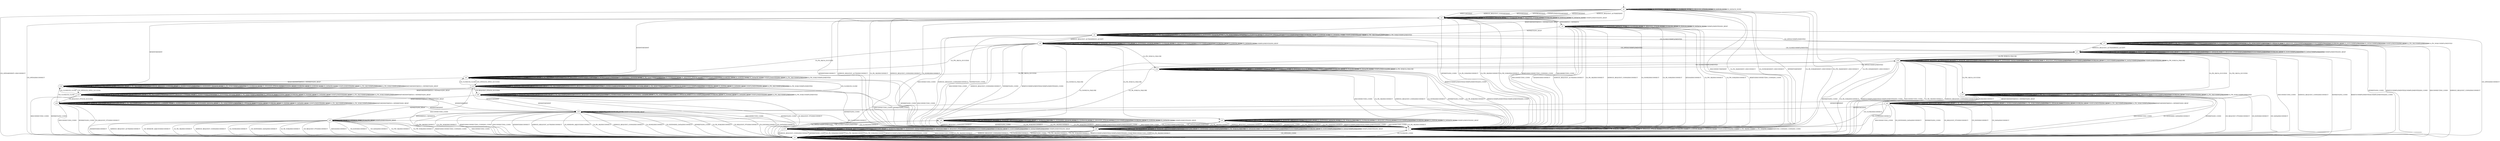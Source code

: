 digraph h0 {
s0 [label="s0"];
s1 [label="s1"];
s2 [label="s2"];
s3 [label="s3"];
s4 [label="s4"];
s5 [label="s5"];
s6 [label="s6"];
s7 [label="s7"];
s8 [label="s8"];
s9 [label="s9"];
s10 [label="s10"];
s11 [label="s11"];
s12 [label="s12"];
s13 [label="s13"];
s14 [label="s14"];
s15 [label="s15"];
s16 [label="s16"];
s17 [label="s17"];
s18 [label="s18"];
s19 [label="s19"];
s20 [label="s20"];
s21 [label="s21"];
s22 [label="s22"];
s23 [label="s23"];
s24 [label="s24"];
s0 -> s1 [label="DISCONNECT/KEXINIT"];
s0 -> s2 [label="KEXINIT/KEXINIT"];
s0 -> s2 [label="SERVICE_REQUEST_AUTH/KEXINIT"];
s0 -> s0 [label="CH_WINDOW_ADJUST/CH_NONE"];
s0 -> s2 [label="DEBUG/KEXINIT"];
s0 -> s1 [label="UA_PK_OK/KEXINIT+DISCONNECT"];
s0 -> s2 [label="SERVICE_REQUEST_CONN/KEXINIT"];
s0 -> s1 [label="UA_NONE/KEXINIT+DISCONNECT"];
s0 -> s0 [label="CH_EXTENDED_DATA/CH_NONE"];
s0 -> s1 [label="NEWKEYS/KEXINIT"];
s0 -> s1 [label="UA_PK_NOK/KEXINIT+DISCONNECT"];
s0 -> s3 [label="CH_OPEN/KEXINIT+DISCONNECT"];
s0 -> s0 [label="CH_CLOSE/CH_NONE"];
s0 -> s0 [label="CH_REQUEST_PTY/CH_NONE"];
s0 -> s2 [label="KEX30/KEXINIT"];
s0 -> s2 [label="IGNORE/KEXINIT"];
s0 -> s0 [label="CH_EOF/CH_NONE"];
s0 -> s0 [label="CH_DATA/CH_NONE"];
s0 -> s2 [label="UNIMPLEMENTED/KEXINIT"];
s0 -> s1 [label="UA_PW_OK/KEXINIT+DISCONNECT"];
s0 -> s1 [label="UA_PW_NOK/KEXINIT+DISCONNECT"];
s0 -> s4 [label="REKEY/KEXINIT|KEX31+NEWKEYS|NO_RESP"];
s1 -> s1 [label="DISCONNECT/NO_CONN"];
s1 -> s1 [label="KEXINIT/NO_CONN"];
s1 -> s1 [label="SERVICE_REQUEST_AUTH/NO_CONN"];
s1 -> s1 [label="CH_WINDOW_ADJUST/CH_NONE"];
s1 -> s1 [label="DEBUG/NO_CONN"];
s1 -> s1 [label="UA_PK_OK/NO_CONN"];
s1 -> s1 [label="SERVICE_REQUEST_CONN/NO_CONN"];
s1 -> s1 [label="UA_NONE/NO_CONN"];
s1 -> s1 [label="CH_EXTENDED_DATA/CH_NONE"];
s1 -> s1 [label="NEWKEYS/NO_CONN"];
s1 -> s1 [label="UA_PK_NOK/NO_CONN"];
s1 -> s3 [label="CH_OPEN/NO_CONN"];
s1 -> s1 [label="CH_CLOSE/CH_NONE"];
s1 -> s1 [label="CH_REQUEST_PTY/CH_NONE"];
s1 -> s1 [label="KEX30/NO_CONN"];
s1 -> s1 [label="IGNORE/NO_CONN"];
s1 -> s1 [label="CH_EOF/CH_NONE"];
s1 -> s1 [label="CH_DATA/CH_NONE"];
s1 -> s1 [label="UNIMPLEMENTED/NO_CONN"];
s1 -> s1 [label="UA_PW_OK/NO_CONN"];
s1 -> s1 [label="UA_PW_NOK/NO_CONN"];
s1 -> s1 [label="REKEY/NO_CONN|NO_CONN|NO_CONN"];
s2 -> s1 [label="DISCONNECT/NO_CONN"];
s2 -> s1 [label="KEXINIT/DISCONNECT"];
s2 -> s1 [label="SERVICE_REQUEST_AUTH/DISCONNECT"];
s2 -> s2 [label="CH_WINDOW_ADJUST/CH_NONE"];
s2 -> s2 [label="DEBUG/NO_RESP"];
s2 -> s1 [label="UA_PK_OK/DISCONNECT"];
s2 -> s1 [label="SERVICE_REQUEST_CONN/DISCONNECT"];
s2 -> s1 [label="UA_NONE/DISCONNECT"];
s2 -> s2 [label="CH_EXTENDED_DATA/CH_NONE"];
s2 -> s1 [label="NEWKEYS/NO_CONN"];
s2 -> s1 [label="UA_PK_NOK/DISCONNECT"];
s2 -> s3 [label="CH_OPEN/DISCONNECT"];
s2 -> s2 [label="CH_CLOSE/CH_NONE"];
s2 -> s2 [label="CH_REQUEST_PTY/CH_NONE"];
s2 -> s5 [label="KEX30/KEX31+NEWKEYS"];
s2 -> s2 [label="IGNORE/NO_RESP"];
s2 -> s2 [label="CH_EOF/CH_NONE"];
s2 -> s2 [label="CH_DATA/CH_NONE"];
s2 -> s2 [label="UNIMPLEMENTED/NO_RESP"];
s2 -> s1 [label="UA_PW_OK/DISCONNECT"];
s2 -> s1 [label="UA_PW_NOK/DISCONNECT"];
s2 -> s1 [label="REKEY/DISCONNECT|NO_CONN|NO_CONN"];
s3 -> s3 [label="DISCONNECT/NO_CONN"];
s3 -> s3 [label="KEXINIT/NO_CONN"];
s3 -> s3 [label="SERVICE_REQUEST_AUTH/NO_CONN"];
s3 -> s3 [label="CH_WINDOW_ADJUST/NO_CONN"];
s3 -> s3 [label="DEBUG/NO_CONN"];
s3 -> s3 [label="UA_PK_OK/NO_CONN"];
s3 -> s3 [label="SERVICE_REQUEST_CONN/NO_CONN"];
s3 -> s3 [label="UA_NONE/NO_CONN"];
s3 -> s3 [label="CH_EXTENDED_DATA/NO_CONN"];
s3 -> s3 [label="NEWKEYS/NO_CONN"];
s3 -> s3 [label="UA_PK_NOK/NO_CONN"];
s3 -> s3 [label="CH_OPEN/CH_MAX"];
s3 -> s1 [label="CH_CLOSE/NO_CONN"];
s3 -> s3 [label="CH_REQUEST_PTY/NO_CONN"];
s3 -> s3 [label="KEX30/NO_CONN"];
s3 -> s3 [label="IGNORE/NO_CONN"];
s3 -> s3 [label="CH_EOF/NO_CONN"];
s3 -> s3 [label="CH_DATA/NO_CONN"];
s3 -> s3 [label="UNIMPLEMENTED/NO_CONN"];
s3 -> s3 [label="UA_PW_OK/NO_CONN"];
s3 -> s3 [label="UA_PW_NOK/NO_CONN"];
s3 -> s3 [label="REKEY/NO_CONN|NO_CONN|NO_CONN"];
s4 -> s1 [label="DISCONNECT/NO_CONN"];
s4 -> s4 [label="KEXINIT/UNIMPLEMENTED"];
s4 -> s6 [label="SERVICE_REQUEST_AUTH/SERVICE_ACCEPT"];
s4 -> s4 [label="CH_WINDOW_ADJUST/CH_NONE"];
s4 -> s4 [label="DEBUG/NO_RESP"];
s4 -> s4 [label="UA_PK_OK/UNIMPLEMENTED"];
s4 -> s1 [label="SERVICE_REQUEST_CONN/DISCONNECT"];
s4 -> s4 [label="UA_NONE/UNIMPLEMENTED"];
s4 -> s4 [label="CH_EXTENDED_DATA/CH_NONE"];
s4 -> s1 [label="NEWKEYS/NO_CONN"];
s4 -> s4 [label="UA_PK_NOK/UNIMPLEMENTED"];
s4 -> s7 [label="CH_OPEN/UNIMPLEMENTED"];
s4 -> s4 [label="CH_CLOSE/CH_NONE"];
s4 -> s4 [label="CH_REQUEST_PTY/CH_NONE"];
s4 -> s4 [label="KEX30/UNIMPLEMENTED"];
s4 -> s4 [label="IGNORE/NO_RESP"];
s4 -> s4 [label="CH_EOF/CH_NONE"];
s4 -> s4 [label="CH_DATA/CH_NONE"];
s4 -> s4 [label="UNIMPLEMENTED/NO_RESP"];
s4 -> s4 [label="UA_PW_OK/UNIMPLEMENTED"];
s4 -> s4 [label="UA_PW_NOK/UNIMPLEMENTED"];
s4 -> s1 [label="REKEY/UNIMPLEMENTED|UNIMPLEMENTED|NO_CONN"];
s5 -> s1 [label="DISCONNECT/NO_CONN"];
s5 -> s1 [label="KEXINIT/DISCONNECT"];
s5 -> s1 [label="SERVICE_REQUEST_AUTH/DISCONNECT"];
s5 -> s5 [label="CH_WINDOW_ADJUST/CH_NONE"];
s5 -> s5 [label="DEBUG/NO_RESP"];
s5 -> s1 [label="UA_PK_OK/DISCONNECT"];
s5 -> s1 [label="SERVICE_REQUEST_CONN/DISCONNECT"];
s5 -> s1 [label="UA_NONE/DISCONNECT"];
s5 -> s5 [label="CH_EXTENDED_DATA/CH_NONE"];
s5 -> s4 [label="NEWKEYS/NO_RESP"];
s5 -> s1 [label="UA_PK_NOK/DISCONNECT"];
s5 -> s3 [label="CH_OPEN/DISCONNECT"];
s5 -> s5 [label="CH_CLOSE/CH_NONE"];
s5 -> s5 [label="CH_REQUEST_PTY/CH_NONE"];
s5 -> s1 [label="KEX30/DISCONNECT"];
s5 -> s5 [label="IGNORE/NO_RESP"];
s5 -> s5 [label="CH_EOF/CH_NONE"];
s5 -> s5 [label="CH_DATA/CH_NONE"];
s5 -> s5 [label="UNIMPLEMENTED/NO_RESP"];
s5 -> s1 [label="UA_PW_OK/DISCONNECT"];
s5 -> s1 [label="UA_PW_NOK/DISCONNECT"];
s5 -> s1 [label="REKEY/DISCONNECT|NO_CONN|NO_CONN"];
s6 -> s1 [label="DISCONNECT/NO_CONN"];
s6 -> s6 [label="KEXINIT/UNIMPLEMENTED"];
s6 -> s6 [label="SERVICE_REQUEST_AUTH/SERVICE_ACCEPT"];
s6 -> s6 [label="CH_WINDOW_ADJUST/CH_NONE"];
s6 -> s6 [label="DEBUG/NO_RESP"];
s6 -> s8 [label="UA_PK_OK/UA_SUCCESS"];
s6 -> s1 [label="SERVICE_REQUEST_CONN/DISCONNECT"];
s6 -> s9 [label="UA_NONE/UA_FAILURE"];
s6 -> s6 [label="CH_EXTENDED_DATA/CH_NONE"];
s6 -> s1 [label="NEWKEYS/NO_CONN"];
s6 -> s10 [label="UA_PK_NOK/UA_FAILURE"];
s6 -> s11 [label="CH_OPEN/UNIMPLEMENTED"];
s6 -> s6 [label="CH_CLOSE/CH_NONE"];
s6 -> s6 [label="CH_REQUEST_PTY/CH_NONE"];
s6 -> s6 [label="KEX30/UNIMPLEMENTED"];
s6 -> s6 [label="IGNORE/NO_RESP"];
s6 -> s6 [label="CH_EOF/CH_NONE"];
s6 -> s6 [label="CH_DATA/CH_NONE"];
s6 -> s6 [label="UNIMPLEMENTED/NO_RESP"];
s6 -> s8 [label="UA_PW_OK/UA_SUCCESS"];
s6 -> s12 [label="UA_PW_NOK/UA_FAILURE"];
s6 -> s1 [label="REKEY/UNIMPLEMENTED|UNIMPLEMENTED|NO_CONN"];
s7 -> s3 [label="DISCONNECT/NO_CONN"];
s7 -> s7 [label="KEXINIT/UNIMPLEMENTED"];
s7 -> s11 [label="SERVICE_REQUEST_AUTH/SERVICE_ACCEPT"];
s7 -> s7 [label="CH_WINDOW_ADJUST/UNIMPLEMENTED"];
s7 -> s7 [label="DEBUG/NO_RESP"];
s7 -> s7 [label="UA_PK_OK/UNIMPLEMENTED"];
s7 -> s3 [label="SERVICE_REQUEST_CONN/DISCONNECT"];
s7 -> s7 [label="UA_NONE/UNIMPLEMENTED"];
s7 -> s7 [label="CH_EXTENDED_DATA/UNIMPLEMENTED"];
s7 -> s3 [label="NEWKEYS/NO_CONN"];
s7 -> s7 [label="UA_PK_NOK/UNIMPLEMENTED"];
s7 -> s7 [label="CH_OPEN/CH_MAX"];
s7 -> s4 [label="CH_CLOSE/UNIMPLEMENTED"];
s7 -> s7 [label="CH_REQUEST_PTY/UNIMPLEMENTED"];
s7 -> s7 [label="KEX30/UNIMPLEMENTED"];
s7 -> s7 [label="IGNORE/NO_RESP"];
s7 -> s7 [label="CH_EOF/UNIMPLEMENTED"];
s7 -> s7 [label="CH_DATA/UNIMPLEMENTED"];
s7 -> s7 [label="UNIMPLEMENTED/NO_RESP"];
s7 -> s7 [label="UA_PW_OK/UNIMPLEMENTED"];
s7 -> s7 [label="UA_PW_NOK/UNIMPLEMENTED"];
s7 -> s3 [label="REKEY/UNIMPLEMENTED|UNIMPLEMENTED|NO_CONN"];
s8 -> s1 [label="DISCONNECT/NO_CONN"];
s8 -> s2 [label="KEXINIT/KEXINIT"];
s8 -> s8 [label="SERVICE_REQUEST_AUTH/UNIMPLEMENTED"];
s8 -> s8 [label="CH_WINDOW_ADJUST/CH_NONE"];
s8 -> s8 [label="DEBUG/NO_RESP"];
s8 -> s8 [label="UA_PK_OK/UNIMPLEMENTED"];
s8 -> s8 [label="SERVICE_REQUEST_CONN/UNIMPLEMENTED"];
s8 -> s8 [label="UA_NONE/UNIMPLEMENTED"];
s8 -> s8 [label="CH_EXTENDED_DATA/CH_NONE"];
s8 -> s1 [label="NEWKEYS/NO_CONN"];
s8 -> s8 [label="UA_PK_NOK/UNIMPLEMENTED"];
s8 -> s13 [label="CH_OPEN/CH_OPEN_SUCCESS"];
s8 -> s8 [label="CH_CLOSE/CH_NONE"];
s8 -> s8 [label="CH_REQUEST_PTY/CH_NONE"];
s8 -> s8 [label="KEX30/UNIMPLEMENTED"];
s8 -> s8 [label="IGNORE/NO_RESP"];
s8 -> s8 [label="CH_EOF/CH_NONE"];
s8 -> s8 [label="CH_DATA/CH_NONE"];
s8 -> s8 [label="UNIMPLEMENTED/NO_RESP"];
s8 -> s8 [label="UA_PW_OK/UNIMPLEMENTED"];
s8 -> s8 [label="UA_PW_NOK/UNIMPLEMENTED"];
s8 -> s14 [label="REKEY/KEXINIT|KEX31+NEWKEYS|NO_RESP"];
s9 -> s1 [label="DISCONNECT/NO_CONN"];
s9 -> s9 [label="KEXINIT/UNIMPLEMENTED"];
s9 -> s9 [label="SERVICE_REQUEST_AUTH/SERVICE_ACCEPT"];
s9 -> s9 [label="CH_WINDOW_ADJUST/CH_NONE"];
s9 -> s9 [label="DEBUG/NO_RESP"];
s9 -> s1 [label="UA_PK_OK/DISCONNECT"];
s9 -> s1 [label="SERVICE_REQUEST_CONN/DISCONNECT"];
s9 -> s9 [label="UA_NONE/UA_FAILURE"];
s9 -> s9 [label="CH_EXTENDED_DATA/CH_NONE"];
s9 -> s1 [label="NEWKEYS/NO_CONN"];
s9 -> s1 [label="UA_PK_NOK/DISCONNECT"];
s9 -> s15 [label="CH_OPEN/UNIMPLEMENTED"];
s9 -> s9 [label="CH_CLOSE/CH_NONE"];
s9 -> s9 [label="CH_REQUEST_PTY/CH_NONE"];
s9 -> s9 [label="KEX30/UNIMPLEMENTED"];
s9 -> s9 [label="IGNORE/NO_RESP"];
s9 -> s9 [label="CH_EOF/CH_NONE"];
s9 -> s9 [label="CH_DATA/CH_NONE"];
s9 -> s9 [label="UNIMPLEMENTED/NO_RESP"];
s9 -> s1 [label="UA_PW_OK/DISCONNECT"];
s9 -> s1 [label="UA_PW_NOK/DISCONNECT"];
s9 -> s1 [label="REKEY/UNIMPLEMENTED|UNIMPLEMENTED|NO_CONN"];
s10 -> s1 [label="DISCONNECT/NO_CONN"];
s10 -> s10 [label="KEXINIT/UNIMPLEMENTED"];
s10 -> s10 [label="SERVICE_REQUEST_AUTH/SERVICE_ACCEPT"];
s10 -> s10 [label="CH_WINDOW_ADJUST/CH_NONE"];
s10 -> s10 [label="DEBUG/NO_RESP"];
s10 -> s1 [label="UA_PK_OK/DISCONNECT"];
s10 -> s1 [label="SERVICE_REQUEST_CONN/DISCONNECT"];
s10 -> s1 [label="UA_NONE/DISCONNECT"];
s10 -> s10 [label="CH_EXTENDED_DATA/CH_NONE"];
s10 -> s1 [label="NEWKEYS/NO_CONN"];
s10 -> s10 [label="UA_PK_NOK/UA_FAILURE"];
s10 -> s16 [label="CH_OPEN/UNIMPLEMENTED"];
s10 -> s10 [label="CH_CLOSE/CH_NONE"];
s10 -> s10 [label="CH_REQUEST_PTY/CH_NONE"];
s10 -> s10 [label="KEX30/UNIMPLEMENTED"];
s10 -> s10 [label="IGNORE/NO_RESP"];
s10 -> s10 [label="CH_EOF/CH_NONE"];
s10 -> s10 [label="CH_DATA/CH_NONE"];
s10 -> s10 [label="UNIMPLEMENTED/NO_RESP"];
s10 -> s1 [label="UA_PW_OK/DISCONNECT"];
s10 -> s1 [label="UA_PW_NOK/DISCONNECT"];
s10 -> s1 [label="REKEY/UNIMPLEMENTED|UNIMPLEMENTED|NO_CONN"];
s11 -> s3 [label="DISCONNECT/NO_CONN"];
s11 -> s11 [label="KEXINIT/UNIMPLEMENTED"];
s11 -> s11 [label="SERVICE_REQUEST_AUTH/SERVICE_ACCEPT"];
s11 -> s11 [label="CH_WINDOW_ADJUST/UNIMPLEMENTED"];
s11 -> s11 [label="DEBUG/NO_RESP"];
s11 -> s17 [label="UA_PK_OK/UA_SUCCESS"];
s11 -> s3 [label="SERVICE_REQUEST_CONN/DISCONNECT"];
s11 -> s15 [label="UA_NONE/UA_FAILURE"];
s11 -> s11 [label="CH_EXTENDED_DATA/UNIMPLEMENTED"];
s11 -> s3 [label="NEWKEYS/NO_CONN"];
s11 -> s16 [label="UA_PK_NOK/UA_FAILURE"];
s11 -> s11 [label="CH_OPEN/CH_MAX"];
s11 -> s6 [label="CH_CLOSE/UNIMPLEMENTED"];
s11 -> s11 [label="CH_REQUEST_PTY/UNIMPLEMENTED"];
s11 -> s11 [label="KEX30/UNIMPLEMENTED"];
s11 -> s11 [label="IGNORE/NO_RESP"];
s11 -> s11 [label="CH_EOF/UNIMPLEMENTED"];
s11 -> s11 [label="CH_DATA/UNIMPLEMENTED"];
s11 -> s11 [label="UNIMPLEMENTED/NO_RESP"];
s11 -> s17 [label="UA_PW_OK/UA_SUCCESS"];
s11 -> s18 [label="UA_PW_NOK/UA_FAILURE"];
s11 -> s3 [label="REKEY/UNIMPLEMENTED|UNIMPLEMENTED|NO_CONN"];
s12 -> s1 [label="DISCONNECT/NO_CONN"];
s12 -> s12 [label="KEXINIT/UNIMPLEMENTED"];
s12 -> s12 [label="SERVICE_REQUEST_AUTH/SERVICE_ACCEPT"];
s12 -> s12 [label="CH_WINDOW_ADJUST/CH_NONE"];
s12 -> s12 [label="DEBUG/NO_RESP"];
s12 -> s1 [label="UA_PK_OK/DISCONNECT"];
s12 -> s1 [label="SERVICE_REQUEST_CONN/DISCONNECT"];
s12 -> s1 [label="UA_NONE/DISCONNECT"];
s12 -> s12 [label="CH_EXTENDED_DATA/CH_NONE"];
s12 -> s1 [label="NEWKEYS/NO_CONN"];
s12 -> s1 [label="UA_PK_NOK/DISCONNECT"];
s12 -> s18 [label="CH_OPEN/UNIMPLEMENTED"];
s12 -> s12 [label="CH_CLOSE/CH_NONE"];
s12 -> s12 [label="CH_REQUEST_PTY/CH_NONE"];
s12 -> s12 [label="KEX30/UNIMPLEMENTED"];
s12 -> s12 [label="IGNORE/NO_RESP"];
s12 -> s12 [label="CH_EOF/CH_NONE"];
s12 -> s12 [label="CH_DATA/CH_NONE"];
s12 -> s12 [label="UNIMPLEMENTED/NO_RESP"];
s12 -> s8 [label="UA_PW_OK/UA_SUCCESS"];
s12 -> s12 [label="UA_PW_NOK/UA_FAILURE"];
s12 -> s1 [label="REKEY/UNIMPLEMENTED|UNIMPLEMENTED|NO_CONN"];
s13 -> s3 [label="DISCONNECT/NO_CONN"];
s13 -> s19 [label="KEXINIT/KEXINIT"];
s13 -> s13 [label="SERVICE_REQUEST_AUTH/UNIMPLEMENTED"];
s13 -> s13 [label="CH_WINDOW_ADJUST/NO_RESP"];
s13 -> s13 [label="DEBUG/NO_RESP"];
s13 -> s13 [label="UA_PK_OK/UNIMPLEMENTED"];
s13 -> s13 [label="SERVICE_REQUEST_CONN/UNIMPLEMENTED"];
s13 -> s13 [label="UA_NONE/UNIMPLEMENTED"];
s13 -> s13 [label="CH_EXTENDED_DATA/NO_RESP"];
s13 -> s3 [label="NEWKEYS/NO_CONN"];
s13 -> s13 [label="UA_PK_NOK/UNIMPLEMENTED"];
s13 -> s13 [label="CH_OPEN/CH_MAX"];
s13 -> s8 [label="CH_CLOSE/CH_CLOSE"];
s13 -> s20 [label="CH_REQUEST_PTY/CH_SUCCESS"];
s13 -> s13 [label="KEX30/UNIMPLEMENTED"];
s13 -> s13 [label="IGNORE/NO_RESP"];
s13 -> s13 [label="CH_EOF/NO_RESP"];
s13 -> s13 [label="CH_DATA/NO_RESP"];
s13 -> s13 [label="UNIMPLEMENTED/NO_RESP"];
s13 -> s13 [label="UA_PW_OK/UNIMPLEMENTED"];
s13 -> s13 [label="UA_PW_NOK/UNIMPLEMENTED"];
s13 -> s21 [label="REKEY/KEXINIT|KEX31+NEWKEYS|NO_RESP"];
s14 -> s1 [label="DISCONNECT/NO_CONN"];
s14 -> s2 [label="KEXINIT/KEXINIT"];
s14 -> s14 [label="SERVICE_REQUEST_AUTH/NO_RESP"];
s14 -> s14 [label="CH_WINDOW_ADJUST/CH_NONE"];
s14 -> s14 [label="DEBUG/NO_RESP"];
s14 -> s14 [label="UA_PK_OK/UNIMPLEMENTED"];
s14 -> s14 [label="SERVICE_REQUEST_CONN/NO_RESP"];
s14 -> s14 [label="UA_NONE/UNIMPLEMENTED"];
s14 -> s14 [label="CH_EXTENDED_DATA/CH_NONE"];
s14 -> s1 [label="NEWKEYS/NO_CONN"];
s14 -> s14 [label="UA_PK_NOK/UNIMPLEMENTED"];
s14 -> s21 [label="CH_OPEN/CH_OPEN_SUCCESS"];
s14 -> s14 [label="CH_CLOSE/CH_NONE"];
s14 -> s14 [label="CH_REQUEST_PTY/CH_NONE"];
s14 -> s14 [label="KEX30/NO_RESP"];
s14 -> s14 [label="IGNORE/NO_RESP"];
s14 -> s14 [label="CH_EOF/CH_NONE"];
s14 -> s14 [label="CH_DATA/CH_NONE"];
s14 -> s14 [label="UNIMPLEMENTED/NO_RESP"];
s14 -> s14 [label="UA_PW_OK/UNIMPLEMENTED"];
s14 -> s14 [label="UA_PW_NOK/UNIMPLEMENTED"];
s14 -> s14 [label="REKEY/KEXINIT|KEX31+NEWKEYS|NO_RESP"];
s15 -> s3 [label="DISCONNECT/NO_CONN"];
s15 -> s15 [label="KEXINIT/UNIMPLEMENTED"];
s15 -> s15 [label="SERVICE_REQUEST_AUTH/SERVICE_ACCEPT"];
s15 -> s15 [label="CH_WINDOW_ADJUST/UNIMPLEMENTED"];
s15 -> s15 [label="DEBUG/NO_RESP"];
s15 -> s3 [label="UA_PK_OK/DISCONNECT"];
s15 -> s3 [label="SERVICE_REQUEST_CONN/DISCONNECT"];
s15 -> s15 [label="UA_NONE/UA_FAILURE"];
s15 -> s15 [label="CH_EXTENDED_DATA/UNIMPLEMENTED"];
s15 -> s3 [label="NEWKEYS/NO_CONN"];
s15 -> s3 [label="UA_PK_NOK/DISCONNECT"];
s15 -> s15 [label="CH_OPEN/CH_MAX"];
s15 -> s9 [label="CH_CLOSE/UNIMPLEMENTED"];
s15 -> s15 [label="CH_REQUEST_PTY/UNIMPLEMENTED"];
s15 -> s15 [label="KEX30/UNIMPLEMENTED"];
s15 -> s15 [label="IGNORE/NO_RESP"];
s15 -> s15 [label="CH_EOF/UNIMPLEMENTED"];
s15 -> s15 [label="CH_DATA/UNIMPLEMENTED"];
s15 -> s15 [label="UNIMPLEMENTED/NO_RESP"];
s15 -> s3 [label="UA_PW_OK/DISCONNECT"];
s15 -> s3 [label="UA_PW_NOK/DISCONNECT"];
s15 -> s3 [label="REKEY/UNIMPLEMENTED|UNIMPLEMENTED|NO_CONN"];
s16 -> s3 [label="DISCONNECT/NO_CONN"];
s16 -> s16 [label="KEXINIT/UNIMPLEMENTED"];
s16 -> s16 [label="SERVICE_REQUEST_AUTH/SERVICE_ACCEPT"];
s16 -> s16 [label="CH_WINDOW_ADJUST/UNIMPLEMENTED"];
s16 -> s16 [label="DEBUG/NO_RESP"];
s16 -> s3 [label="UA_PK_OK/DISCONNECT"];
s16 -> s3 [label="SERVICE_REQUEST_CONN/DISCONNECT"];
s16 -> s3 [label="UA_NONE/DISCONNECT"];
s16 -> s16 [label="CH_EXTENDED_DATA/UNIMPLEMENTED"];
s16 -> s3 [label="NEWKEYS/NO_CONN"];
s16 -> s16 [label="UA_PK_NOK/UA_FAILURE"];
s16 -> s16 [label="CH_OPEN/CH_MAX"];
s16 -> s10 [label="CH_CLOSE/UNIMPLEMENTED"];
s16 -> s16 [label="CH_REQUEST_PTY/UNIMPLEMENTED"];
s16 -> s16 [label="KEX30/UNIMPLEMENTED"];
s16 -> s16 [label="IGNORE/NO_RESP"];
s16 -> s16 [label="CH_EOF/UNIMPLEMENTED"];
s16 -> s16 [label="CH_DATA/UNIMPLEMENTED"];
s16 -> s16 [label="UNIMPLEMENTED/NO_RESP"];
s16 -> s3 [label="UA_PW_OK/DISCONNECT"];
s16 -> s3 [label="UA_PW_NOK/DISCONNECT"];
s16 -> s3 [label="REKEY/UNIMPLEMENTED|UNIMPLEMENTED|NO_CONN"];
s17 -> s3 [label="DISCONNECT/NO_CONN"];
s17 -> s19 [label="KEXINIT/KEXINIT"];
s17 -> s17 [label="SERVICE_REQUEST_AUTH/UNIMPLEMENTED"];
s17 -> s17 [label="CH_WINDOW_ADJUST/NO_RESP"];
s17 -> s17 [label="DEBUG/NO_RESP"];
s17 -> s17 [label="UA_PK_OK/UNIMPLEMENTED"];
s17 -> s17 [label="SERVICE_REQUEST_CONN/UNIMPLEMENTED"];
s17 -> s17 [label="UA_NONE/UNIMPLEMENTED"];
s17 -> s3 [label="CH_EXTENDED_DATA/DISCONNECT"];
s17 -> s3 [label="NEWKEYS/NO_CONN"];
s17 -> s17 [label="UA_PK_NOK/UNIMPLEMENTED"];
s17 -> s17 [label="CH_OPEN/CH_MAX"];
s17 -> s1 [label="CH_CLOSE/DISCONNECT"];
s17 -> s3 [label="CH_REQUEST_PTY/DISCONNECT"];
s17 -> s17 [label="KEX30/UNIMPLEMENTED"];
s17 -> s17 [label="IGNORE/NO_RESP"];
s17 -> s3 [label="CH_EOF/DISCONNECT"];
s17 -> s3 [label="CH_DATA/DISCONNECT"];
s17 -> s17 [label="UNIMPLEMENTED/NO_RESP"];
s17 -> s17 [label="UA_PW_OK/UNIMPLEMENTED"];
s17 -> s17 [label="UA_PW_NOK/UNIMPLEMENTED"];
s17 -> s22 [label="REKEY/KEXINIT|KEX31+NEWKEYS|NO_RESP"];
s18 -> s3 [label="DISCONNECT/NO_CONN"];
s18 -> s18 [label="KEXINIT/UNIMPLEMENTED"];
s18 -> s18 [label="SERVICE_REQUEST_AUTH/SERVICE_ACCEPT"];
s18 -> s18 [label="CH_WINDOW_ADJUST/UNIMPLEMENTED"];
s18 -> s18 [label="DEBUG/NO_RESP"];
s18 -> s3 [label="UA_PK_OK/DISCONNECT"];
s18 -> s3 [label="SERVICE_REQUEST_CONN/DISCONNECT"];
s18 -> s3 [label="UA_NONE/DISCONNECT"];
s18 -> s18 [label="CH_EXTENDED_DATA/UNIMPLEMENTED"];
s18 -> s3 [label="NEWKEYS/NO_CONN"];
s18 -> s3 [label="UA_PK_NOK/DISCONNECT"];
s18 -> s18 [label="CH_OPEN/CH_MAX"];
s18 -> s12 [label="CH_CLOSE/UNIMPLEMENTED"];
s18 -> s18 [label="CH_REQUEST_PTY/UNIMPLEMENTED"];
s18 -> s18 [label="KEX30/UNIMPLEMENTED"];
s18 -> s18 [label="IGNORE/NO_RESP"];
s18 -> s18 [label="CH_EOF/UNIMPLEMENTED"];
s18 -> s18 [label="CH_DATA/UNIMPLEMENTED"];
s18 -> s18 [label="UNIMPLEMENTED/NO_RESP"];
s18 -> s17 [label="UA_PW_OK/UA_SUCCESS"];
s18 -> s18 [label="UA_PW_NOK/UA_FAILURE"];
s18 -> s3 [label="REKEY/UNIMPLEMENTED|UNIMPLEMENTED|NO_CONN"];
s19 -> s3 [label="DISCONNECT/NO_CONN"];
s19 -> s3 [label="KEXINIT/DISCONNECT"];
s19 -> s3 [label="SERVICE_REQUEST_AUTH/DISCONNECT"];
s19 -> s3 [label="CH_WINDOW_ADJUST/DISCONNECT"];
s19 -> s19 [label="DEBUG/NO_RESP"];
s19 -> s3 [label="UA_PK_OK/DISCONNECT"];
s19 -> s3 [label="SERVICE_REQUEST_CONN/DISCONNECT"];
s19 -> s3 [label="UA_NONE/DISCONNECT"];
s19 -> s3 [label="CH_EXTENDED_DATA/DISCONNECT"];
s19 -> s3 [label="NEWKEYS/NO_CONN"];
s19 -> s3 [label="UA_PK_NOK/DISCONNECT"];
s19 -> s19 [label="CH_OPEN/CH_MAX"];
s19 -> s1 [label="CH_CLOSE/DISCONNECT"];
s19 -> s3 [label="CH_REQUEST_PTY/DISCONNECT"];
s19 -> s23 [label="KEX30/KEX31+NEWKEYS"];
s19 -> s19 [label="IGNORE/NO_RESP"];
s19 -> s3 [label="CH_EOF/DISCONNECT"];
s19 -> s3 [label="CH_DATA/DISCONNECT"];
s19 -> s19 [label="UNIMPLEMENTED/NO_RESP"];
s19 -> s3 [label="UA_PW_OK/DISCONNECT"];
s19 -> s3 [label="UA_PW_NOK/DISCONNECT"];
s19 -> s3 [label="REKEY/DISCONNECT|NO_CONN|NO_CONN"];
s20 -> s3 [label="DISCONNECT/NO_CONN"];
s20 -> s19 [label="KEXINIT/KEXINIT"];
s20 -> s20 [label="SERVICE_REQUEST_AUTH/UNIMPLEMENTED"];
s20 -> s20 [label="CH_WINDOW_ADJUST/NO_RESP"];
s20 -> s20 [label="DEBUG/NO_RESP"];
s20 -> s20 [label="UA_PK_OK/UNIMPLEMENTED"];
s20 -> s20 [label="SERVICE_REQUEST_CONN/UNIMPLEMENTED"];
s20 -> s20 [label="UA_NONE/UNIMPLEMENTED"];
s20 -> s20 [label="CH_EXTENDED_DATA/NO_RESP"];
s20 -> s3 [label="NEWKEYS/NO_CONN"];
s20 -> s20 [label="UA_PK_NOK/UNIMPLEMENTED"];
s20 -> s20 [label="CH_OPEN/CH_MAX"];
s20 -> s8 [label="CH_CLOSE/CH_CLOSE"];
s20 -> s3 [label="CH_REQUEST_PTY/DISCONNECT"];
s20 -> s20 [label="KEX30/UNIMPLEMENTED"];
s20 -> s20 [label="IGNORE/NO_RESP"];
s20 -> s20 [label="CH_EOF/NO_RESP"];
s20 -> s20 [label="CH_DATA/NO_RESP"];
s20 -> s20 [label="UNIMPLEMENTED/NO_RESP"];
s20 -> s20 [label="UA_PW_OK/UNIMPLEMENTED"];
s20 -> s20 [label="UA_PW_NOK/UNIMPLEMENTED"];
s20 -> s24 [label="REKEY/KEXINIT|KEX31+NEWKEYS|NO_RESP"];
s21 -> s3 [label="DISCONNECT/NO_CONN"];
s21 -> s19 [label="KEXINIT/KEXINIT"];
s21 -> s21 [label="SERVICE_REQUEST_AUTH/NO_RESP"];
s21 -> s21 [label="CH_WINDOW_ADJUST/NO_RESP"];
s21 -> s21 [label="DEBUG/NO_RESP"];
s21 -> s21 [label="UA_PK_OK/UNIMPLEMENTED"];
s21 -> s21 [label="SERVICE_REQUEST_CONN/NO_RESP"];
s21 -> s21 [label="UA_NONE/UNIMPLEMENTED"];
s21 -> s21 [label="CH_EXTENDED_DATA/NO_RESP"];
s21 -> s3 [label="NEWKEYS/NO_CONN"];
s21 -> s21 [label="UA_PK_NOK/UNIMPLEMENTED"];
s21 -> s21 [label="CH_OPEN/CH_MAX"];
s21 -> s14 [label="CH_CLOSE/CH_CLOSE"];
s21 -> s24 [label="CH_REQUEST_PTY/CH_SUCCESS"];
s21 -> s21 [label="KEX30/NO_RESP"];
s21 -> s21 [label="IGNORE/NO_RESP"];
s21 -> s21 [label="CH_EOF/NO_RESP"];
s21 -> s21 [label="CH_DATA/NO_RESP"];
s21 -> s21 [label="UNIMPLEMENTED/NO_RESP"];
s21 -> s21 [label="UA_PW_OK/UNIMPLEMENTED"];
s21 -> s21 [label="UA_PW_NOK/UNIMPLEMENTED"];
s21 -> s21 [label="REKEY/KEXINIT|KEX31+NEWKEYS|NO_RESP"];
s22 -> s3 [label="DISCONNECT/NO_CONN"];
s22 -> s19 [label="KEXINIT/KEXINIT"];
s22 -> s22 [label="SERVICE_REQUEST_AUTH/NO_RESP"];
s22 -> s22 [label="CH_WINDOW_ADJUST/NO_RESP"];
s22 -> s22 [label="DEBUG/NO_RESP"];
s22 -> s22 [label="UA_PK_OK/UNIMPLEMENTED"];
s22 -> s22 [label="SERVICE_REQUEST_CONN/NO_RESP"];
s22 -> s22 [label="UA_NONE/UNIMPLEMENTED"];
s22 -> s3 [label="CH_EXTENDED_DATA/DISCONNECT"];
s22 -> s3 [label="NEWKEYS/NO_CONN"];
s22 -> s22 [label="UA_PK_NOK/UNIMPLEMENTED"];
s22 -> s22 [label="CH_OPEN/CH_MAX"];
s22 -> s1 [label="CH_CLOSE/DISCONNECT"];
s22 -> s3 [label="CH_REQUEST_PTY/DISCONNECT"];
s22 -> s22 [label="KEX30/NO_RESP"];
s22 -> s22 [label="IGNORE/NO_RESP"];
s22 -> s3 [label="CH_EOF/DISCONNECT"];
s22 -> s3 [label="CH_DATA/DISCONNECT"];
s22 -> s22 [label="UNIMPLEMENTED/NO_RESP"];
s22 -> s22 [label="UA_PW_OK/UNIMPLEMENTED"];
s22 -> s22 [label="UA_PW_NOK/UNIMPLEMENTED"];
s22 -> s22 [label="REKEY/KEXINIT|KEX31+NEWKEYS|NO_RESP"];
s23 -> s3 [label="DISCONNECT/NO_CONN"];
s23 -> s3 [label="KEXINIT/DISCONNECT"];
s23 -> s3 [label="SERVICE_REQUEST_AUTH/DISCONNECT"];
s23 -> s3 [label="CH_WINDOW_ADJUST/DISCONNECT"];
s23 -> s23 [label="DEBUG/NO_RESP"];
s23 -> s3 [label="UA_PK_OK/DISCONNECT"];
s23 -> s3 [label="SERVICE_REQUEST_CONN/DISCONNECT"];
s23 -> s3 [label="UA_NONE/DISCONNECT"];
s23 -> s3 [label="CH_EXTENDED_DATA/DISCONNECT"];
s23 -> s21 [label="NEWKEYS/NO_RESP"];
s23 -> s3 [label="UA_PK_NOK/DISCONNECT"];
s23 -> s23 [label="CH_OPEN/CH_MAX"];
s23 -> s1 [label="CH_CLOSE/DISCONNECT"];
s23 -> s3 [label="CH_REQUEST_PTY/DISCONNECT"];
s23 -> s3 [label="KEX30/DISCONNECT"];
s23 -> s23 [label="IGNORE/NO_RESP"];
s23 -> s3 [label="CH_EOF/DISCONNECT"];
s23 -> s3 [label="CH_DATA/DISCONNECT"];
s23 -> s23 [label="UNIMPLEMENTED/NO_RESP"];
s23 -> s3 [label="UA_PW_OK/DISCONNECT"];
s23 -> s3 [label="UA_PW_NOK/DISCONNECT"];
s23 -> s3 [label="REKEY/DISCONNECT|NO_CONN|NO_CONN"];
s24 -> s3 [label="DISCONNECT/NO_CONN"];
s24 -> s19 [label="KEXINIT/KEXINIT"];
s24 -> s24 [label="SERVICE_REQUEST_AUTH/NO_RESP"];
s24 -> s24 [label="CH_WINDOW_ADJUST/NO_RESP"];
s24 -> s24 [label="DEBUG/NO_RESP"];
s24 -> s24 [label="UA_PK_OK/UNIMPLEMENTED"];
s24 -> s24 [label="SERVICE_REQUEST_CONN/NO_RESP"];
s24 -> s24 [label="UA_NONE/UNIMPLEMENTED"];
s24 -> s24 [label="CH_EXTENDED_DATA/NO_RESP"];
s24 -> s3 [label="NEWKEYS/NO_CONN"];
s24 -> s24 [label="UA_PK_NOK/UNIMPLEMENTED"];
s24 -> s24 [label="CH_OPEN/CH_MAX"];
s24 -> s14 [label="CH_CLOSE/CH_CLOSE"];
s24 -> s3 [label="CH_REQUEST_PTY/DISCONNECT"];
s24 -> s24 [label="KEX30/NO_RESP"];
s24 -> s24 [label="IGNORE/NO_RESP"];
s24 -> s24 [label="CH_EOF/NO_RESP"];
s24 -> s24 [label="CH_DATA/NO_RESP"];
s24 -> s24 [label="UNIMPLEMENTED/NO_RESP"];
s24 -> s24 [label="UA_PW_OK/UNIMPLEMENTED"];
s24 -> s24 [label="UA_PW_NOK/UNIMPLEMENTED"];
s24 -> s24 [label="REKEY/KEXINIT|KEX31+NEWKEYS|NO_RESP"];
__start0 [shape=none, label=""];
__start0 -> s0 [label=""];
}
